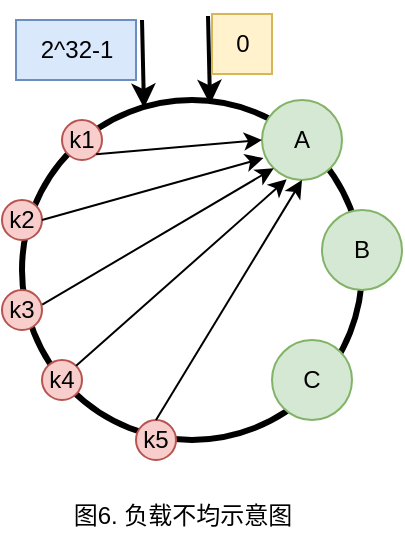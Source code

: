 <mxfile version="21.2.8" type="device">
  <diagram name="第 1 页" id="mUVo63RHdivYxhEqdBZR">
    <mxGraphModel dx="637" dy="403" grid="1" gridSize="10" guides="1" tooltips="1" connect="1" arrows="1" fold="1" page="1" pageScale="1" pageWidth="827" pageHeight="1169" math="0" shadow="0">
      <root>
        <mxCell id="0" />
        <mxCell id="1" parent="0" />
        <mxCell id="Ywd4gSuSzT6GRjvdmcC7-2" value="" style="ellipse;whiteSpace=wrap;html=1;aspect=fixed;strokeWidth=3;" parent="1" vertex="1">
          <mxGeometry x="320" y="240" width="170" height="170" as="geometry" />
        </mxCell>
        <mxCell id="Ywd4gSuSzT6GRjvdmcC7-3" value="" style="endArrow=classic;html=1;rounded=0;entryX=0.712;entryY=0.024;entryDx=0;entryDy=0;entryPerimeter=0;strokeWidth=2;" parent="1" edge="1">
          <mxGeometry width="50" height="50" relative="1" as="geometry">
            <mxPoint x="413" y="198" as="sourcePoint" />
            <mxPoint x="414.04" y="242.08" as="targetPoint" />
          </mxGeometry>
        </mxCell>
        <mxCell id="Ywd4gSuSzT6GRjvdmcC7-4" value="" style="endArrow=classic;html=1;rounded=0;entryX=0.712;entryY=0.024;entryDx=0;entryDy=0;entryPerimeter=0;strokeWidth=2;" parent="1" edge="1">
          <mxGeometry width="50" height="50" relative="1" as="geometry">
            <mxPoint x="380" y="200" as="sourcePoint" />
            <mxPoint x="381" y="244" as="targetPoint" />
          </mxGeometry>
        </mxCell>
        <mxCell id="Ywd4gSuSzT6GRjvdmcC7-5" value="0" style="text;html=1;align=center;verticalAlign=middle;resizable=0;points=[];autosize=1;strokeColor=#d6b656;fillColor=#fff2cc;" parent="1" vertex="1">
          <mxGeometry x="415" y="197" width="30" height="30" as="geometry" />
        </mxCell>
        <mxCell id="Ywd4gSuSzT6GRjvdmcC7-6" value="2^32-1" style="text;html=1;align=center;verticalAlign=middle;resizable=0;points=[];autosize=1;strokeColor=#6c8ebf;fillColor=#dae8fc;" parent="1" vertex="1">
          <mxGeometry x="317" y="200" width="60" height="30" as="geometry" />
        </mxCell>
        <mxCell id="Ywd4gSuSzT6GRjvdmcC7-8" value="图6. 负载不均示意图" style="text;html=1;align=center;verticalAlign=middle;resizable=0;points=[];autosize=1;strokeColor=none;fillColor=none;" parent="1" vertex="1">
          <mxGeometry x="335" y="433" width="130" height="30" as="geometry" />
        </mxCell>
        <mxCell id="Ywd4gSuSzT6GRjvdmcC7-9" value="A" style="ellipse;whiteSpace=wrap;html=1;aspect=fixed;fillColor=#d5e8d4;strokeColor=#82b366;" parent="1" vertex="1">
          <mxGeometry x="440" y="240" width="40" height="40" as="geometry" />
        </mxCell>
        <mxCell id="Ywd4gSuSzT6GRjvdmcC7-10" value="B" style="ellipse;whiteSpace=wrap;html=1;aspect=fixed;fillColor=#d5e8d4;strokeColor=#82b366;" parent="1" vertex="1">
          <mxGeometry x="470" y="295" width="40" height="40" as="geometry" />
        </mxCell>
        <mxCell id="Ywd4gSuSzT6GRjvdmcC7-11" value="C" style="ellipse;whiteSpace=wrap;html=1;aspect=fixed;fillColor=#d5e8d4;strokeColor=#82b366;" parent="1" vertex="1">
          <mxGeometry x="445" y="360" width="40" height="40" as="geometry" />
        </mxCell>
        <mxCell id="Zvc4aNkjaInRg9AxDZbE-1" value="k1" style="ellipse;whiteSpace=wrap;html=1;aspect=fixed;fillColor=#f8cecc;strokeColor=#b85450;" parent="1" vertex="1">
          <mxGeometry x="340" y="250" width="20" height="20" as="geometry" />
        </mxCell>
        <mxCell id="Zvc4aNkjaInRg9AxDZbE-3" value="k2" style="ellipse;whiteSpace=wrap;html=1;aspect=fixed;fillColor=#f8cecc;strokeColor=#b85450;" parent="1" vertex="1">
          <mxGeometry x="310" y="290" width="20" height="20" as="geometry" />
        </mxCell>
        <mxCell id="Zvc4aNkjaInRg9AxDZbE-4" value="" style="endArrow=classic;html=1;rounded=0;entryX=0;entryY=0.5;entryDx=0;entryDy=0;exitX=1;exitY=1;exitDx=0;exitDy=0;" parent="1" source="Zvc4aNkjaInRg9AxDZbE-1" target="Ywd4gSuSzT6GRjvdmcC7-9" edge="1">
          <mxGeometry width="50" height="50" relative="1" as="geometry">
            <mxPoint x="350.329" y="292.816" as="sourcePoint" />
            <mxPoint x="409" y="317" as="targetPoint" />
          </mxGeometry>
        </mxCell>
        <mxCell id="Zvc4aNkjaInRg9AxDZbE-5" value="k3" style="ellipse;whiteSpace=wrap;html=1;aspect=fixed;fillColor=#f8cecc;strokeColor=#b85450;" parent="1" vertex="1">
          <mxGeometry x="310" y="335" width="20" height="20" as="geometry" />
        </mxCell>
        <mxCell id="xFO3PM61Rm9golK3x7Jx-1" value="" style="endArrow=classic;html=1;rounded=0;entryX=0.019;entryY=0.725;entryDx=0;entryDy=0;exitX=1;exitY=0.5;exitDx=0;exitDy=0;entryPerimeter=0;" edge="1" parent="1" source="Zvc4aNkjaInRg9AxDZbE-3" target="Ywd4gSuSzT6GRjvdmcC7-9">
          <mxGeometry width="50" height="50" relative="1" as="geometry">
            <mxPoint x="344" y="277" as="sourcePoint" />
            <mxPoint x="435" y="378" as="targetPoint" />
          </mxGeometry>
        </mxCell>
        <mxCell id="xFO3PM61Rm9golK3x7Jx-2" value="k4" style="ellipse;whiteSpace=wrap;html=1;aspect=fixed;fillColor=#f8cecc;strokeColor=#b85450;" vertex="1" parent="1">
          <mxGeometry x="330" y="370" width="20" height="20" as="geometry" />
        </mxCell>
        <mxCell id="xFO3PM61Rm9golK3x7Jx-3" value="k5" style="ellipse;whiteSpace=wrap;html=1;aspect=fixed;fillColor=#f8cecc;strokeColor=#b85450;" vertex="1" parent="1">
          <mxGeometry x="377" y="400" width="20" height="20" as="geometry" />
        </mxCell>
        <mxCell id="xFO3PM61Rm9golK3x7Jx-4" value="" style="endArrow=classic;html=1;rounded=0;entryX=0;entryY=1;entryDx=0;entryDy=0;exitX=1.006;exitY=0.367;exitDx=0;exitDy=0;exitPerimeter=0;" edge="1" parent="1" source="Zvc4aNkjaInRg9AxDZbE-5" target="Ywd4gSuSzT6GRjvdmcC7-9">
          <mxGeometry width="50" height="50" relative="1" as="geometry">
            <mxPoint x="340" y="310" as="sourcePoint" />
            <mxPoint x="451" y="279" as="targetPoint" />
          </mxGeometry>
        </mxCell>
        <mxCell id="xFO3PM61Rm9golK3x7Jx-5" value="" style="endArrow=classic;html=1;rounded=0;entryX=0.308;entryY=0.992;entryDx=0;entryDy=0;exitX=1;exitY=0;exitDx=0;exitDy=0;entryPerimeter=0;" edge="1" parent="1" source="xFO3PM61Rm9golK3x7Jx-2" target="Ywd4gSuSzT6GRjvdmcC7-9">
          <mxGeometry width="50" height="50" relative="1" as="geometry">
            <mxPoint x="340" y="352" as="sourcePoint" />
            <mxPoint x="456" y="284" as="targetPoint" />
          </mxGeometry>
        </mxCell>
        <mxCell id="xFO3PM61Rm9golK3x7Jx-6" value="" style="endArrow=classic;html=1;rounded=0;entryX=0.5;entryY=1;entryDx=0;entryDy=0;exitX=0.5;exitY=0;exitDx=0;exitDy=0;" edge="1" parent="1" source="xFO3PM61Rm9golK3x7Jx-3" target="Ywd4gSuSzT6GRjvdmcC7-9">
          <mxGeometry width="50" height="50" relative="1" as="geometry">
            <mxPoint x="357" y="383" as="sourcePoint" />
            <mxPoint x="459" y="289" as="targetPoint" />
          </mxGeometry>
        </mxCell>
      </root>
    </mxGraphModel>
  </diagram>
</mxfile>
